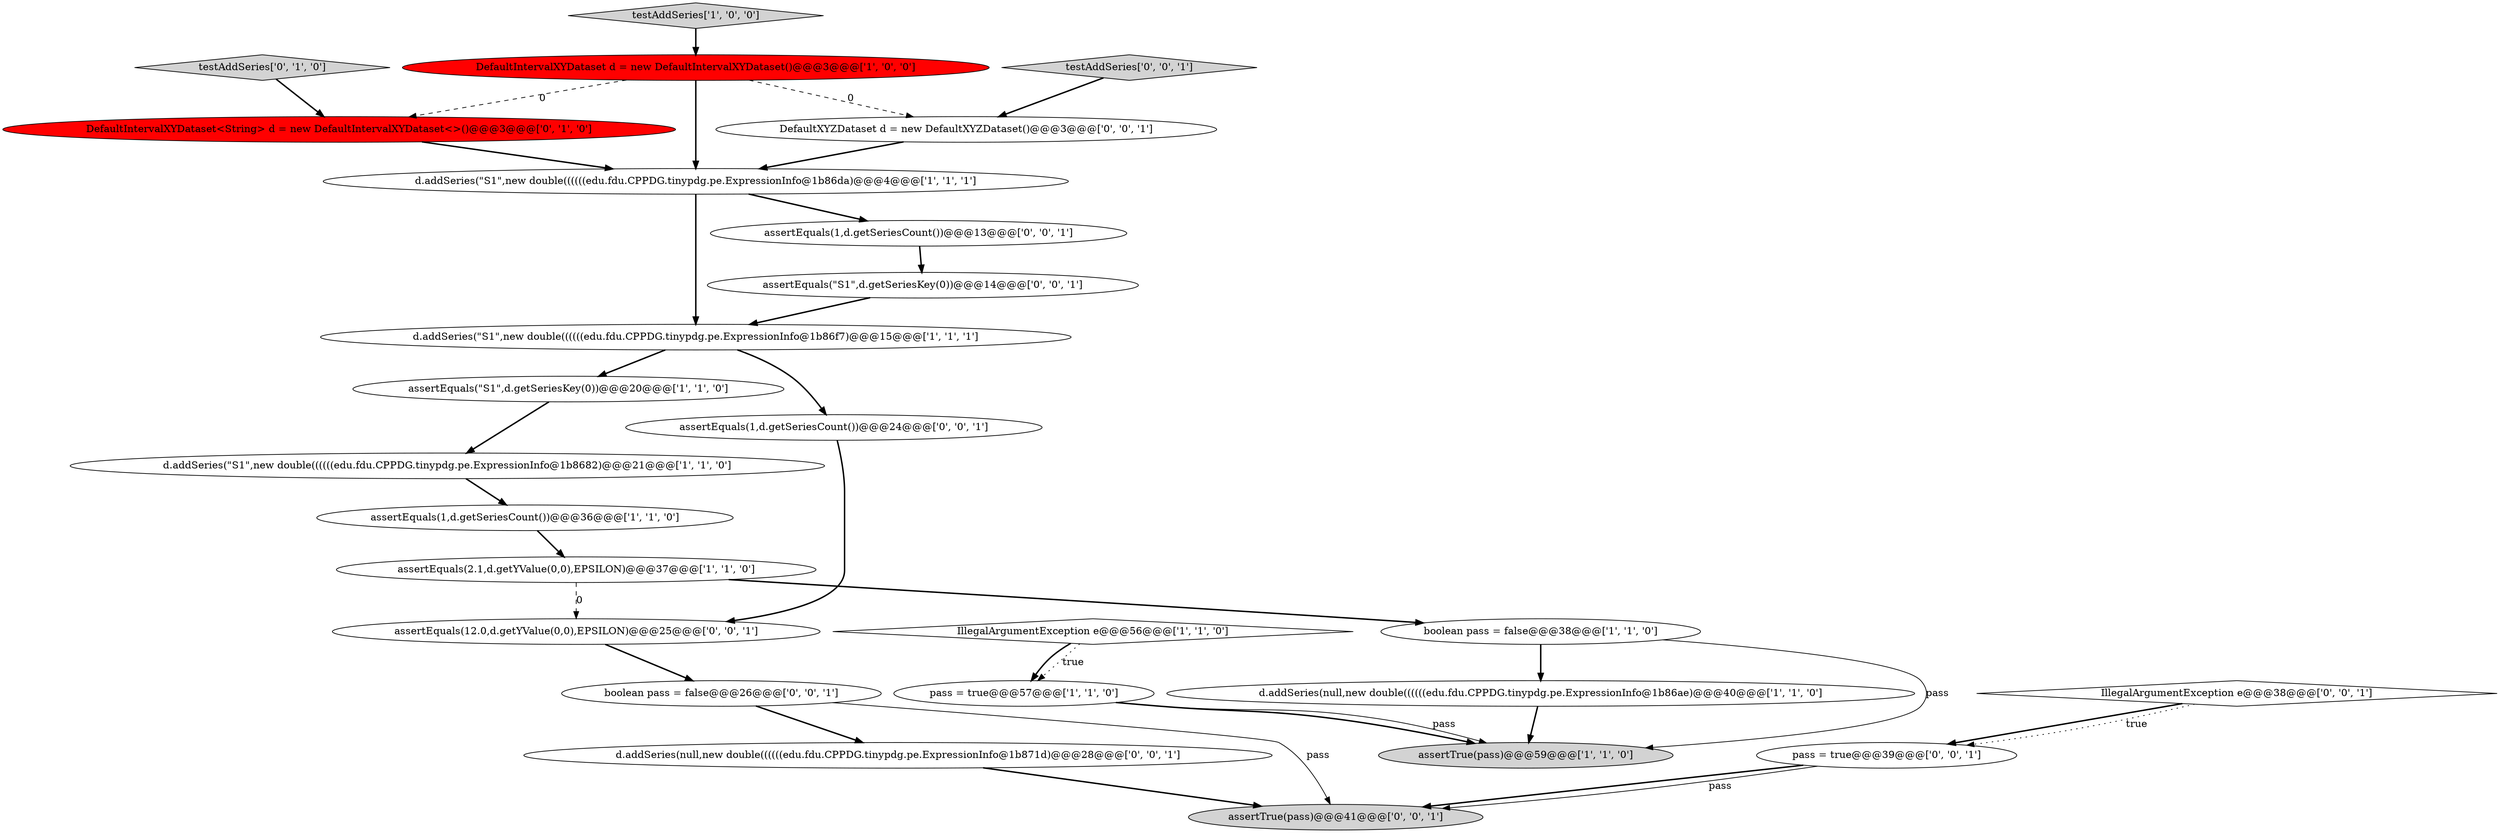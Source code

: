 digraph {
1 [style = filled, label = "assertTrue(pass)@@@59@@@['1', '1', '0']", fillcolor = lightgray, shape = ellipse image = "AAA0AAABBB1BBB"];
7 [style = filled, label = "d.addSeries(\"S1\",new double((((((edu.fdu.CPPDG.tinypdg.pe.ExpressionInfo@1b86f7)@@@15@@@['1', '1', '1']", fillcolor = white, shape = ellipse image = "AAA0AAABBB1BBB"];
12 [style = filled, label = "d.addSeries(\"S1\",new double((((((edu.fdu.CPPDG.tinypdg.pe.ExpressionInfo@1b86da)@@@4@@@['1', '1', '1']", fillcolor = white, shape = ellipse image = "AAA0AAABBB1BBB"];
14 [style = filled, label = "DefaultIntervalXYDataset<String> d = new DefaultIntervalXYDataset<>()@@@3@@@['0', '1', '0']", fillcolor = red, shape = ellipse image = "AAA1AAABBB2BBB"];
17 [style = filled, label = "testAddSeries['0', '0', '1']", fillcolor = lightgray, shape = diamond image = "AAA0AAABBB3BBB"];
20 [style = filled, label = "DefaultXYZDataset d = new DefaultXYZDataset()@@@3@@@['0', '0', '1']", fillcolor = white, shape = ellipse image = "AAA0AAABBB3BBB"];
8 [style = filled, label = "IllegalArgumentException e@@@56@@@['1', '1', '0']", fillcolor = white, shape = diamond image = "AAA0AAABBB1BBB"];
9 [style = filled, label = "d.addSeries(null,new double((((((edu.fdu.CPPDG.tinypdg.pe.ExpressionInfo@1b86ae)@@@40@@@['1', '1', '0']", fillcolor = white, shape = ellipse image = "AAA0AAABBB1BBB"];
23 [style = filled, label = "assertTrue(pass)@@@41@@@['0', '0', '1']", fillcolor = lightgray, shape = ellipse image = "AAA0AAABBB3BBB"];
22 [style = filled, label = "d.addSeries(null,new double((((((edu.fdu.CPPDG.tinypdg.pe.ExpressionInfo@1b871d)@@@28@@@['0', '0', '1']", fillcolor = white, shape = ellipse image = "AAA0AAABBB3BBB"];
4 [style = filled, label = "assertEquals(2.1,d.getYValue(0,0),EPSILON)@@@37@@@['1', '1', '0']", fillcolor = white, shape = ellipse image = "AAA0AAABBB1BBB"];
2 [style = filled, label = "d.addSeries(\"S1\",new double((((((edu.fdu.CPPDG.tinypdg.pe.ExpressionInfo@1b8682)@@@21@@@['1', '1', '0']", fillcolor = white, shape = ellipse image = "AAA0AAABBB1BBB"];
21 [style = filled, label = "assertEquals(12.0,d.getYValue(0,0),EPSILON)@@@25@@@['0', '0', '1']", fillcolor = white, shape = ellipse image = "AAA0AAABBB3BBB"];
0 [style = filled, label = "assertEquals(1,d.getSeriesCount())@@@36@@@['1', '1', '0']", fillcolor = white, shape = ellipse image = "AAA0AAABBB1BBB"];
19 [style = filled, label = "assertEquals(\"S1\",d.getSeriesKey(0))@@@14@@@['0', '0', '1']", fillcolor = white, shape = ellipse image = "AAA0AAABBB3BBB"];
3 [style = filled, label = "boolean pass = false@@@38@@@['1', '1', '0']", fillcolor = white, shape = ellipse image = "AAA0AAABBB1BBB"];
13 [style = filled, label = "testAddSeries['0', '1', '0']", fillcolor = lightgray, shape = diamond image = "AAA0AAABBB2BBB"];
5 [style = filled, label = "DefaultIntervalXYDataset d = new DefaultIntervalXYDataset()@@@3@@@['1', '0', '0']", fillcolor = red, shape = ellipse image = "AAA1AAABBB1BBB"];
11 [style = filled, label = "pass = true@@@57@@@['1', '1', '0']", fillcolor = white, shape = ellipse image = "AAA0AAABBB1BBB"];
6 [style = filled, label = "assertEquals(\"S1\",d.getSeriesKey(0))@@@20@@@['1', '1', '0']", fillcolor = white, shape = ellipse image = "AAA0AAABBB1BBB"];
18 [style = filled, label = "boolean pass = false@@@26@@@['0', '0', '1']", fillcolor = white, shape = ellipse image = "AAA0AAABBB3BBB"];
15 [style = filled, label = "assertEquals(1,d.getSeriesCount())@@@13@@@['0', '0', '1']", fillcolor = white, shape = ellipse image = "AAA0AAABBB3BBB"];
10 [style = filled, label = "testAddSeries['1', '0', '0']", fillcolor = lightgray, shape = diamond image = "AAA0AAABBB1BBB"];
25 [style = filled, label = "pass = true@@@39@@@['0', '0', '1']", fillcolor = white, shape = ellipse image = "AAA0AAABBB3BBB"];
24 [style = filled, label = "assertEquals(1,d.getSeriesCount())@@@24@@@['0', '0', '1']", fillcolor = white, shape = ellipse image = "AAA0AAABBB3BBB"];
16 [style = filled, label = "IllegalArgumentException e@@@38@@@['0', '0', '1']", fillcolor = white, shape = diamond image = "AAA0AAABBB3BBB"];
4->3 [style = bold, label=""];
5->14 [style = dashed, label="0"];
11->1 [style = bold, label=""];
25->23 [style = bold, label=""];
12->15 [style = bold, label=""];
16->25 [style = bold, label=""];
15->19 [style = bold, label=""];
4->21 [style = dashed, label="0"];
22->23 [style = bold, label=""];
21->18 [style = bold, label=""];
12->7 [style = bold, label=""];
5->20 [style = dashed, label="0"];
6->2 [style = bold, label=""];
3->1 [style = solid, label="pass"];
3->9 [style = bold, label=""];
7->24 [style = bold, label=""];
11->1 [style = solid, label="pass"];
2->0 [style = bold, label=""];
18->22 [style = bold, label=""];
25->23 [style = solid, label="pass"];
10->5 [style = bold, label=""];
5->12 [style = bold, label=""];
24->21 [style = bold, label=""];
0->4 [style = bold, label=""];
14->12 [style = bold, label=""];
7->6 [style = bold, label=""];
20->12 [style = bold, label=""];
8->11 [style = dotted, label="true"];
9->1 [style = bold, label=""];
16->25 [style = dotted, label="true"];
8->11 [style = bold, label=""];
13->14 [style = bold, label=""];
19->7 [style = bold, label=""];
18->23 [style = solid, label="pass"];
17->20 [style = bold, label=""];
}
